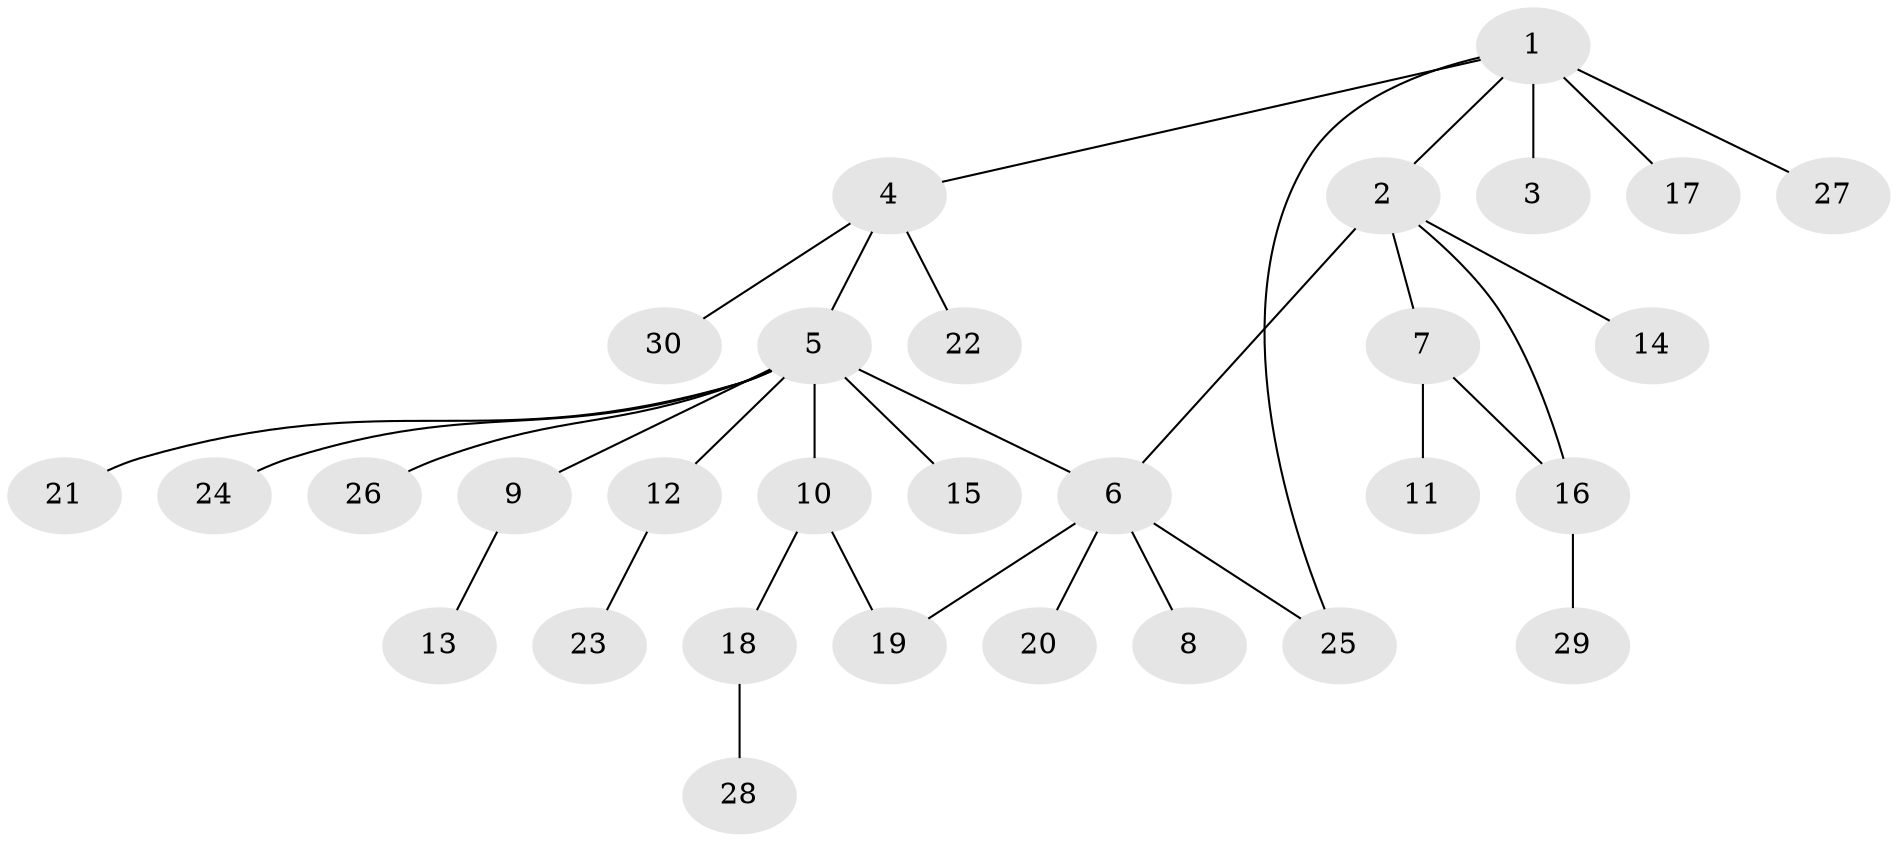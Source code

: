 // original degree distribution, {9: 0.01694915254237288, 7: 0.03389830508474576, 1: 0.6610169491525424, 5: 0.01694915254237288, 17: 0.01694915254237288, 8: 0.01694915254237288, 3: 0.1016949152542373, 2: 0.11864406779661017, 4: 0.01694915254237288}
// Generated by graph-tools (version 1.1) at 2025/50/03/04/25 22:50:43]
// undirected, 30 vertices, 33 edges
graph export_dot {
  node [color=gray90,style=filled];
  1;
  2;
  3;
  4;
  5;
  6;
  7;
  8;
  9;
  10;
  11;
  12;
  13;
  14;
  15;
  16;
  17;
  18;
  19;
  20;
  21;
  22;
  23;
  24;
  25;
  26;
  27;
  28;
  29;
  30;
  1 -- 2 [weight=1.0];
  1 -- 3 [weight=3.0];
  1 -- 4 [weight=1.0];
  1 -- 17 [weight=1.0];
  1 -- 25 [weight=1.0];
  1 -- 27 [weight=1.0];
  2 -- 6 [weight=1.0];
  2 -- 7 [weight=1.0];
  2 -- 14 [weight=1.0];
  2 -- 16 [weight=1.0];
  4 -- 5 [weight=1.0];
  4 -- 22 [weight=1.0];
  4 -- 30 [weight=1.0];
  5 -- 6 [weight=1.0];
  5 -- 9 [weight=1.0];
  5 -- 10 [weight=8.0];
  5 -- 12 [weight=1.0];
  5 -- 15 [weight=1.0];
  5 -- 21 [weight=1.0];
  5 -- 24 [weight=1.0];
  5 -- 26 [weight=1.0];
  6 -- 8 [weight=1.0];
  6 -- 19 [weight=1.0];
  6 -- 20 [weight=1.0];
  6 -- 25 [weight=1.0];
  7 -- 11 [weight=4.0];
  7 -- 16 [weight=1.0];
  9 -- 13 [weight=1.0];
  10 -- 18 [weight=1.0];
  10 -- 19 [weight=2.0];
  12 -- 23 [weight=1.0];
  16 -- 29 [weight=1.0];
  18 -- 28 [weight=1.0];
}
